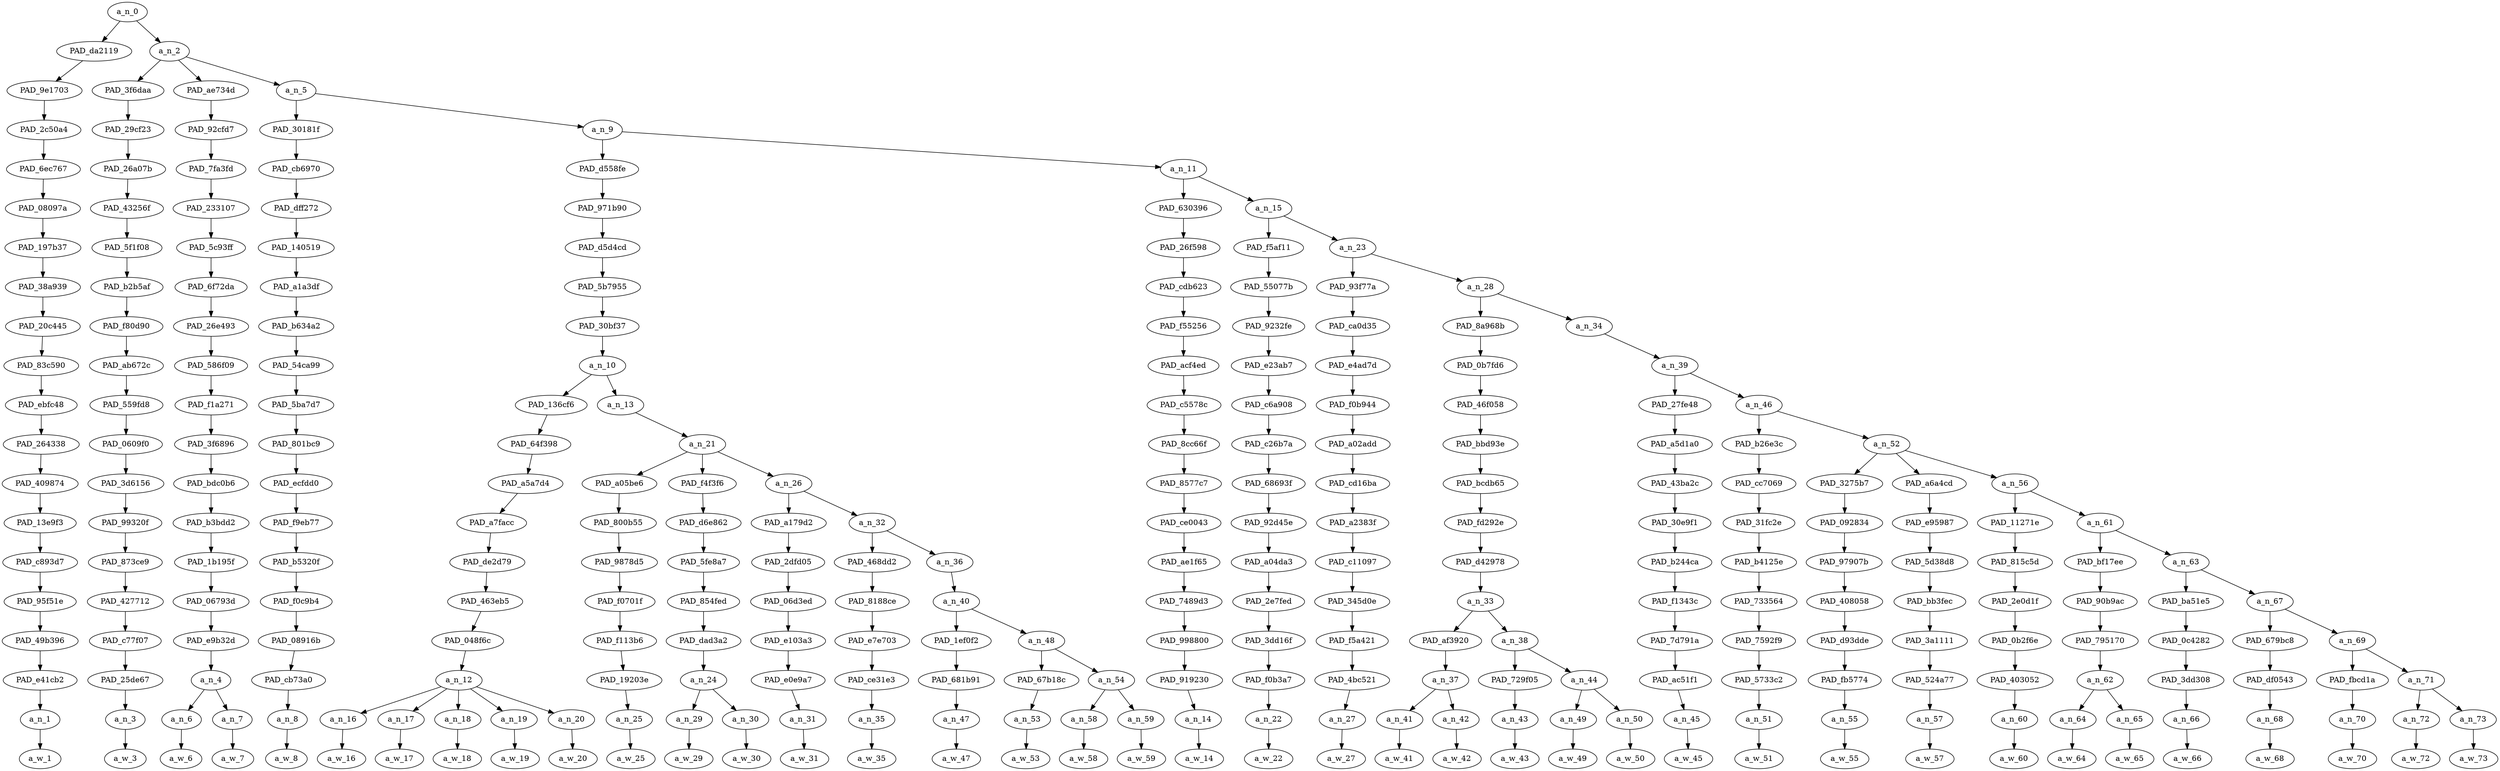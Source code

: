strict digraph "" {
	a_n_0	[div_dir=1,
		index=0,
		level=19,
		pos="2.1655510796440973,19!",
		text_span="[0, 1, 2, 3, 4, 5, 6, 7, 8, 9, 10, 11, 12, 13, 14, 15, 16, 17, 18, 19, 20, 21, 22, 23, 24, 25, 26, 27, 28, 29, 30, 31, 32, 33, 34, \
35, 36, 37, 38]",
		value=1.00000000];
	PAD_da2119	[div_dir=1,
		index=0,
		level=18,
		pos="0.0,18!",
		text_span="[0]",
		value=0.02329670];
	a_n_0 -> PAD_da2119;
	a_n_2	[div_dir=1,
		index=1,
		level=18,
		pos="4.331102159288195,18!",
		text_span="[1, 2, 3, 4, 5, 6, 7, 8, 9, 10, 11, 12, 13, 14, 15, 16, 17, 18, 19, 20, 21, 22, 23, 24, 25, 26, 27, 28, 29, 30, 31, 32, 33, 34, \
35, 36, 37, 38]",
		value=0.97612871];
	a_n_0 -> a_n_2;
	PAD_9e1703	[div_dir=1,
		index=0,
		level=17,
		pos="0.0,17!",
		text_span="[0]",
		value=0.02329670];
	PAD_da2119 -> PAD_9e1703;
	PAD_2c50a4	[div_dir=1,
		index=0,
		level=16,
		pos="0.0,16!",
		text_span="[0]",
		value=0.02329670];
	PAD_9e1703 -> PAD_2c50a4;
	PAD_6ec767	[div_dir=1,
		index=0,
		level=15,
		pos="0.0,15!",
		text_span="[0]",
		value=0.02329670];
	PAD_2c50a4 -> PAD_6ec767;
	PAD_08097a	[div_dir=1,
		index=0,
		level=14,
		pos="0.0,14!",
		text_span="[0]",
		value=0.02329670];
	PAD_6ec767 -> PAD_08097a;
	PAD_197b37	[div_dir=1,
		index=0,
		level=13,
		pos="0.0,13!",
		text_span="[0]",
		value=0.02329670];
	PAD_08097a -> PAD_197b37;
	PAD_38a939	[div_dir=1,
		index=0,
		level=12,
		pos="0.0,12!",
		text_span="[0]",
		value=0.02329670];
	PAD_197b37 -> PAD_38a939;
	PAD_20c445	[div_dir=1,
		index=0,
		level=11,
		pos="0.0,11!",
		text_span="[0]",
		value=0.02329670];
	PAD_38a939 -> PAD_20c445;
	PAD_83c590	[div_dir=1,
		index=0,
		level=10,
		pos="0.0,10!",
		text_span="[0]",
		value=0.02329670];
	PAD_20c445 -> PAD_83c590;
	PAD_ebfc48	[div_dir=1,
		index=0,
		level=9,
		pos="0.0,9!",
		text_span="[0]",
		value=0.02329670];
	PAD_83c590 -> PAD_ebfc48;
	PAD_264338	[div_dir=1,
		index=0,
		level=8,
		pos="0.0,8!",
		text_span="[0]",
		value=0.02329670];
	PAD_ebfc48 -> PAD_264338;
	PAD_409874	[div_dir=1,
		index=0,
		level=7,
		pos="0.0,7!",
		text_span="[0]",
		value=0.02329670];
	PAD_264338 -> PAD_409874;
	PAD_13e9f3	[div_dir=1,
		index=0,
		level=6,
		pos="0.0,6!",
		text_span="[0]",
		value=0.02329670];
	PAD_409874 -> PAD_13e9f3;
	PAD_c893d7	[div_dir=1,
		index=0,
		level=5,
		pos="0.0,5!",
		text_span="[0]",
		value=0.02329670];
	PAD_13e9f3 -> PAD_c893d7;
	PAD_95f51e	[div_dir=1,
		index=0,
		level=4,
		pos="0.0,4!",
		text_span="[0]",
		value=0.02329670];
	PAD_c893d7 -> PAD_95f51e;
	PAD_49b396	[div_dir=1,
		index=0,
		level=3,
		pos="0.0,3!",
		text_span="[0]",
		value=0.02329670];
	PAD_95f51e -> PAD_49b396;
	PAD_e41cb2	[div_dir=1,
		index=0,
		level=2,
		pos="0.0,2!",
		text_span="[0]",
		value=0.02329670];
	PAD_49b396 -> PAD_e41cb2;
	a_n_1	[div_dir=1,
		index=0,
		level=1,
		pos="0.0,1!",
		text_span="[0]",
		value=0.02329670];
	PAD_e41cb2 -> a_n_1;
	a_w_1	[div_dir=0,
		index=0,
		level=0,
		pos="0,0!",
		text_span="[0]",
		value=i];
	a_n_1 -> a_w_1;
	PAD_3f6daa	[div_dir=1,
		index=1,
		level=17,
		pos="1.0,17!",
		text_span="[1]",
		value=0.01746187];
	a_n_2 -> PAD_3f6daa;
	PAD_ae734d	[div_dir=1,
		index=2,
		level=17,
		pos="2.5,17!",
		text_span="[2, 3]",
		value=0.02990773];
	a_n_2 -> PAD_ae734d;
	a_n_5	[div_dir=1,
		index=3,
		level=17,
		pos="9.493306477864584,17!",
		text_span="[4, 5, 6, 7, 8, 9, 10, 11, 12, 13, 14, 15, 16, 17, 18, 19, 20, 21, 22, 23, 24, 25, 26, 27, 28, 29, 30, 31, 32, 33, 34, 35, 36, 37, \
38]",
		value=0.92821399];
	a_n_2 -> a_n_5;
	PAD_29cf23	[div_dir=1,
		index=1,
		level=16,
		pos="1.0,16!",
		text_span="[1]",
		value=0.01746187];
	PAD_3f6daa -> PAD_29cf23;
	PAD_26a07b	[div_dir=1,
		index=1,
		level=15,
		pos="1.0,15!",
		text_span="[1]",
		value=0.01746187];
	PAD_29cf23 -> PAD_26a07b;
	PAD_43256f	[div_dir=1,
		index=1,
		level=14,
		pos="1.0,14!",
		text_span="[1]",
		value=0.01746187];
	PAD_26a07b -> PAD_43256f;
	PAD_5f1f08	[div_dir=1,
		index=1,
		level=13,
		pos="1.0,13!",
		text_span="[1]",
		value=0.01746187];
	PAD_43256f -> PAD_5f1f08;
	PAD_b2b5af	[div_dir=1,
		index=1,
		level=12,
		pos="1.0,12!",
		text_span="[1]",
		value=0.01746187];
	PAD_5f1f08 -> PAD_b2b5af;
	PAD_f80d90	[div_dir=1,
		index=1,
		level=11,
		pos="1.0,11!",
		text_span="[1]",
		value=0.01746187];
	PAD_b2b5af -> PAD_f80d90;
	PAD_ab672c	[div_dir=1,
		index=1,
		level=10,
		pos="1.0,10!",
		text_span="[1]",
		value=0.01746187];
	PAD_f80d90 -> PAD_ab672c;
	PAD_559fd8	[div_dir=1,
		index=1,
		level=9,
		pos="1.0,9!",
		text_span="[1]",
		value=0.01746187];
	PAD_ab672c -> PAD_559fd8;
	PAD_0609f0	[div_dir=1,
		index=1,
		level=8,
		pos="1.0,8!",
		text_span="[1]",
		value=0.01746187];
	PAD_559fd8 -> PAD_0609f0;
	PAD_3d6156	[div_dir=1,
		index=1,
		level=7,
		pos="1.0,7!",
		text_span="[1]",
		value=0.01746187];
	PAD_0609f0 -> PAD_3d6156;
	PAD_99320f	[div_dir=1,
		index=1,
		level=6,
		pos="1.0,6!",
		text_span="[1]",
		value=0.01746187];
	PAD_3d6156 -> PAD_99320f;
	PAD_873ce9	[div_dir=1,
		index=1,
		level=5,
		pos="1.0,5!",
		text_span="[1]",
		value=0.01746187];
	PAD_99320f -> PAD_873ce9;
	PAD_427712	[div_dir=1,
		index=1,
		level=4,
		pos="1.0,4!",
		text_span="[1]",
		value=0.01746187];
	PAD_873ce9 -> PAD_427712;
	PAD_c77f07	[div_dir=1,
		index=1,
		level=3,
		pos="1.0,3!",
		text_span="[1]",
		value=0.01746187];
	PAD_427712 -> PAD_c77f07;
	PAD_25de67	[div_dir=1,
		index=1,
		level=2,
		pos="1.0,2!",
		text_span="[1]",
		value=0.01746187];
	PAD_c77f07 -> PAD_25de67;
	a_n_3	[div_dir=1,
		index=1,
		level=1,
		pos="1.0,1!",
		text_span="[1]",
		value=0.01746187];
	PAD_25de67 -> a_n_3;
	a_w_3	[div_dir=0,
		index=1,
		level=0,
		pos="1,0!",
		text_span="[1]",
		value=think];
	a_n_3 -> a_w_3;
	PAD_92cfd7	[div_dir=1,
		index=2,
		level=16,
		pos="2.5,16!",
		text_span="[2, 3]",
		value=0.02990773];
	PAD_ae734d -> PAD_92cfd7;
	PAD_7fa3fd	[div_dir=1,
		index=2,
		level=15,
		pos="2.5,15!",
		text_span="[2, 3]",
		value=0.02990773];
	PAD_92cfd7 -> PAD_7fa3fd;
	PAD_233107	[div_dir=1,
		index=2,
		level=14,
		pos="2.5,14!",
		text_span="[2, 3]",
		value=0.02990773];
	PAD_7fa3fd -> PAD_233107;
	PAD_5c93ff	[div_dir=1,
		index=2,
		level=13,
		pos="2.5,13!",
		text_span="[2, 3]",
		value=0.02990773];
	PAD_233107 -> PAD_5c93ff;
	PAD_6f72da	[div_dir=1,
		index=2,
		level=12,
		pos="2.5,12!",
		text_span="[2, 3]",
		value=0.02990773];
	PAD_5c93ff -> PAD_6f72da;
	PAD_26e493	[div_dir=1,
		index=2,
		level=11,
		pos="2.5,11!",
		text_span="[2, 3]",
		value=0.02990773];
	PAD_6f72da -> PAD_26e493;
	PAD_586f09	[div_dir=1,
		index=2,
		level=10,
		pos="2.5,10!",
		text_span="[2, 3]",
		value=0.02990773];
	PAD_26e493 -> PAD_586f09;
	PAD_f1a271	[div_dir=1,
		index=2,
		level=9,
		pos="2.5,9!",
		text_span="[2, 3]",
		value=0.02990773];
	PAD_586f09 -> PAD_f1a271;
	PAD_3f6896	[div_dir=1,
		index=2,
		level=8,
		pos="2.5,8!",
		text_span="[2, 3]",
		value=0.02990773];
	PAD_f1a271 -> PAD_3f6896;
	PAD_bdc0b6	[div_dir=1,
		index=2,
		level=7,
		pos="2.5,7!",
		text_span="[2, 3]",
		value=0.02990773];
	PAD_3f6896 -> PAD_bdc0b6;
	PAD_b3bdd2	[div_dir=1,
		index=2,
		level=6,
		pos="2.5,6!",
		text_span="[2, 3]",
		value=0.02990773];
	PAD_bdc0b6 -> PAD_b3bdd2;
	PAD_1b195f	[div_dir=1,
		index=2,
		level=5,
		pos="2.5,5!",
		text_span="[2, 3]",
		value=0.02990773];
	PAD_b3bdd2 -> PAD_1b195f;
	PAD_06793d	[div_dir=1,
		index=2,
		level=4,
		pos="2.5,4!",
		text_span="[2, 3]",
		value=0.02990773];
	PAD_1b195f -> PAD_06793d;
	PAD_e9b32d	[div_dir=1,
		index=2,
		level=3,
		pos="2.5,3!",
		text_span="[2, 3]",
		value=0.02990773];
	PAD_06793d -> PAD_e9b32d;
	a_n_4	[div_dir=1,
		index=2,
		level=2,
		pos="2.5,2!",
		text_span="[2, 3]",
		value=0.02990773];
	PAD_e9b32d -> a_n_4;
	a_n_6	[div_dir=1,
		index=2,
		level=1,
		pos="2.0,1!",
		text_span="[2]",
		value=0.01359880];
	a_n_4 -> a_n_6;
	a_n_7	[div_dir=1,
		index=3,
		level=1,
		pos="3.0,1!",
		text_span="[3]",
		value=0.01619560];
	a_n_4 -> a_n_7;
	a_w_6	[div_dir=0,
		index=2,
		level=0,
		pos="2,0!",
		text_span="[2]",
		value=it];
	a_n_6 -> a_w_6;
	a_w_7	[div_dir=0,
		index=3,
		level=0,
		pos="3,0!",
		text_span="[3]",
		value=time];
	a_n_7 -> a_w_7;
	PAD_30181f	[div_dir=1,
		index=3,
		level=16,
		pos="4.0,16!",
		text_span="[4]",
		value=0.01473852];
	a_n_5 -> PAD_30181f;
	a_n_9	[div_dir=1,
		index=4,
		level=16,
		pos="14.986612955729168,16!",
		text_span="[5, 6, 7, 8, 9, 10, 11, 12, 13, 14, 15, 16, 17, 18, 19, 20, 21, 22, 23, 24, 25, 26, 27, 28, 29, 30, 31, 32, 33, 34, 35, 36, 37, \
38]",
		value=0.91295023];
	a_n_5 -> a_n_9;
	PAD_cb6970	[div_dir=1,
		index=3,
		level=15,
		pos="4.0,15!",
		text_span="[4]",
		value=0.01473852];
	PAD_30181f -> PAD_cb6970;
	PAD_dff272	[div_dir=1,
		index=3,
		level=14,
		pos="4.0,14!",
		text_span="[4]",
		value=0.01473852];
	PAD_cb6970 -> PAD_dff272;
	PAD_140519	[div_dir=1,
		index=3,
		level=13,
		pos="4.0,13!",
		text_span="[4]",
		value=0.01473852];
	PAD_dff272 -> PAD_140519;
	PAD_a1a3df	[div_dir=1,
		index=3,
		level=12,
		pos="4.0,12!",
		text_span="[4]",
		value=0.01473852];
	PAD_140519 -> PAD_a1a3df;
	PAD_b634a2	[div_dir=1,
		index=3,
		level=11,
		pos="4.0,11!",
		text_span="[4]",
		value=0.01473852];
	PAD_a1a3df -> PAD_b634a2;
	PAD_54ca99	[div_dir=1,
		index=3,
		level=10,
		pos="4.0,10!",
		text_span="[4]",
		value=0.01473852];
	PAD_b634a2 -> PAD_54ca99;
	PAD_5ba7d7	[div_dir=1,
		index=3,
		level=9,
		pos="4.0,9!",
		text_span="[4]",
		value=0.01473852];
	PAD_54ca99 -> PAD_5ba7d7;
	PAD_801bc9	[div_dir=1,
		index=3,
		level=8,
		pos="4.0,8!",
		text_span="[4]",
		value=0.01473852];
	PAD_5ba7d7 -> PAD_801bc9;
	PAD_ecfdd0	[div_dir=1,
		index=3,
		level=7,
		pos="4.0,7!",
		text_span="[4]",
		value=0.01473852];
	PAD_801bc9 -> PAD_ecfdd0;
	PAD_f9eb77	[div_dir=1,
		index=3,
		level=6,
		pos="4.0,6!",
		text_span="[4]",
		value=0.01473852];
	PAD_ecfdd0 -> PAD_f9eb77;
	PAD_b5320f	[div_dir=1,
		index=3,
		level=5,
		pos="4.0,5!",
		text_span="[4]",
		value=0.01473852];
	PAD_f9eb77 -> PAD_b5320f;
	PAD_f0c9b4	[div_dir=1,
		index=3,
		level=4,
		pos="4.0,4!",
		text_span="[4]",
		value=0.01473852];
	PAD_b5320f -> PAD_f0c9b4;
	PAD_08916b	[div_dir=1,
		index=3,
		level=3,
		pos="4.0,3!",
		text_span="[4]",
		value=0.01473852];
	PAD_f0c9b4 -> PAD_08916b;
	PAD_cb73a0	[div_dir=1,
		index=3,
		level=2,
		pos="4.0,2!",
		text_span="[4]",
		value=0.01473852];
	PAD_08916b -> PAD_cb73a0;
	a_n_8	[div_dir=1,
		index=4,
		level=1,
		pos="4.0,1!",
		text_span="[4]",
		value=0.01473852];
	PAD_cb73a0 -> a_n_8;
	a_w_8	[div_dir=0,
		index=4,
		level=0,
		pos="4,0!",
		text_span="[4]",
		value=for];
	a_n_8 -> a_w_8;
	PAD_d558fe	[div_dir=1,
		index=4,
		level=15,
		pos="9.578125,15!",
		text_span="[5, 6, 7, 8, 9, 10, 11, 12, 13, 14, 15, 16, 17, 18]",
		value=0.46407453];
	a_n_9 -> PAD_d558fe;
	a_n_11	[div_dir=1,
		index=5,
		level=15,
		pos="20.395100911458336,15!",
		text_span="[19, 20, 21, 22, 23, 24, 25, 26, 27, 28, 29, 30, 31, 32, 33, 34, 35, 36, 37, 38]",
		value=0.44835046];
	a_n_9 -> a_n_11;
	PAD_971b90	[div_dir=1,
		index=4,
		level=14,
		pos="9.578125,14!",
		text_span="[5, 6, 7, 8, 9, 10, 11, 12, 13, 14, 15, 16, 17, 18]",
		value=0.46407453];
	PAD_d558fe -> PAD_971b90;
	PAD_d5d4cd	[div_dir=1,
		index=4,
		level=13,
		pos="9.578125,13!",
		text_span="[5, 6, 7, 8, 9, 10, 11, 12, 13, 14, 15, 16, 17, 18]",
		value=0.46407453];
	PAD_971b90 -> PAD_d5d4cd;
	PAD_5b7955	[div_dir=1,
		index=4,
		level=12,
		pos="9.578125,12!",
		text_span="[5, 6, 7, 8, 9, 10, 11, 12, 13, 14, 15, 16, 17, 18]",
		value=0.46407453];
	PAD_d5d4cd -> PAD_5b7955;
	PAD_30bf37	[div_dir=1,
		index=4,
		level=11,
		pos="9.578125,11!",
		text_span="[5, 6, 7, 8, 9, 10, 11, 12, 13, 14, 15, 16, 17, 18]",
		value=0.46407453];
	PAD_5b7955 -> PAD_30bf37;
	a_n_10	[div_dir=1,
		index=4,
		level=10,
		pos="9.578125,10!",
		text_span="[5, 6, 7, 8, 9, 10, 11, 12, 13, 14, 15, 16, 17, 18]",
		value=0.46407453];
	PAD_30bf37 -> a_n_10;
	PAD_136cf6	[div_dir=1,
		index=4,
		level=9,
		pos="7.0,9!",
		text_span="[5, 6, 7, 8, 9]",
		value=0.17728695];
	a_n_10 -> PAD_136cf6;
	a_n_13	[div_dir=1,
		index=5,
		level=9,
		pos="12.15625,9!",
		text_span="[10, 11, 12, 13, 14, 15, 16, 17, 18]",
		value=0.28632567];
	a_n_10 -> a_n_13;
	PAD_64f398	[div_dir=1,
		index=4,
		level=8,
		pos="7.0,8!",
		text_span="[5, 6, 7, 8, 9]",
		value=0.17728695];
	PAD_136cf6 -> PAD_64f398;
	PAD_a5a7d4	[div_dir=1,
		index=4,
		level=7,
		pos="7.0,7!",
		text_span="[5, 6, 7, 8, 9]",
		value=0.17728695];
	PAD_64f398 -> PAD_a5a7d4;
	PAD_a7facc	[div_dir=1,
		index=4,
		level=6,
		pos="7.0,6!",
		text_span="[5, 6, 7, 8, 9]",
		value=0.17728695];
	PAD_a5a7d4 -> PAD_a7facc;
	PAD_de2d79	[div_dir=1,
		index=4,
		level=5,
		pos="7.0,5!",
		text_span="[5, 6, 7, 8, 9]",
		value=0.17728695];
	PAD_a7facc -> PAD_de2d79;
	PAD_463eb5	[div_dir=1,
		index=4,
		level=4,
		pos="7.0,4!",
		text_span="[5, 6, 7, 8, 9]",
		value=0.17728695];
	PAD_de2d79 -> PAD_463eb5;
	PAD_048f6c	[div_dir=1,
		index=4,
		level=3,
		pos="7.0,3!",
		text_span="[5, 6, 7, 8, 9]",
		value=0.17728695];
	PAD_463eb5 -> PAD_048f6c;
	a_n_12	[div_dir=1,
		index=4,
		level=2,
		pos="7.0,2!",
		text_span="[5, 6, 7, 8, 9]",
		value=0.17728695];
	PAD_048f6c -> a_n_12;
	a_n_16	[div_dir=1,
		index=5,
		level=1,
		pos="5.0,1!",
		text_span="[5]",
		value=0.01737193];
	a_n_12 -> a_n_16;
	a_n_17	[div_dir=-1,
		index=6,
		level=1,
		pos="6.0,1!",
		text_span="[6]",
		value=0.05103477];
	a_n_12 -> a_n_17;
	a_n_18	[div_dir=1,
		index=7,
		level=1,
		pos="7.0,1!",
		text_span="[7]",
		value=0.07508801];
	a_n_12 -> a_n_18;
	a_n_19	[div_dir=1,
		index=8,
		level=1,
		pos="8.0,1!",
		text_span="[8]",
		value=0.01638637];
	a_n_12 -> a_n_19;
	a_n_20	[div_dir=1,
		index=9,
		level=1,
		pos="9.0,1!",
		text_span="[9]",
		value=0.01727574];
	a_n_12 -> a_n_20;
	a_w_16	[div_dir=0,
		index=5,
		level=0,
		pos="5,0!",
		text_span="[5]",
		value=another];
	a_n_16 -> a_w_16;
	a_w_17	[div_dir=0,
		index=6,
		level=0,
		pos="6,0!",
		text_span="[6]",
		value=hindu];
	a_n_17 -> a_w_17;
	a_w_18	[div_dir=0,
		index=7,
		level=0,
		pos="7,0!",
		text_span="[7]",
		value=kush];
	a_n_18 -> a_w_18;
	a_w_19	[div_dir=0,
		index=8,
		level=0,
		pos="8,0!",
		text_span="[8]",
		value=only];
	a_n_19 -> a_w_19;
	a_w_20	[div_dir=0,
		index=9,
		level=0,
		pos="9,0!",
		text_span="[9]",
		value=thing];
	a_n_20 -> a_w_20;
	a_n_21	[div_dir=1,
		index=5,
		level=8,
		pos="12.15625,8!",
		text_span="[10, 11, 12, 13, 14, 15, 16, 17, 18]",
		value=0.28584939];
	a_n_13 -> a_n_21;
	PAD_a05be6	[div_dir=1,
		index=6,
		level=7,
		pos="12.0,7!",
		text_span="[12]",
		value=0.01807784];
	a_n_21 -> PAD_a05be6;
	PAD_f4f3f6	[div_dir=1,
		index=5,
		level=7,
		pos="10.5,7!",
		text_span="[10, 11]",
		value=0.17741201];
	a_n_21 -> PAD_f4f3f6;
	a_n_26	[div_dir=1,
		index=7,
		level=7,
		pos="13.96875,7!",
		text_span="[13, 14, 15, 16, 17, 18]",
		value=0.08988327];
	a_n_21 -> a_n_26;
	PAD_800b55	[div_dir=1,
		index=6,
		level=6,
		pos="12.0,6!",
		text_span="[12]",
		value=0.01807784];
	PAD_a05be6 -> PAD_800b55;
	PAD_9878d5	[div_dir=1,
		index=6,
		level=5,
		pos="12.0,5!",
		text_span="[12]",
		value=0.01807784];
	PAD_800b55 -> PAD_9878d5;
	PAD_f0701f	[div_dir=1,
		index=6,
		level=4,
		pos="12.0,4!",
		text_span="[12]",
		value=0.01807784];
	PAD_9878d5 -> PAD_f0701f;
	PAD_f113b6	[div_dir=1,
		index=6,
		level=3,
		pos="12.0,3!",
		text_span="[12]",
		value=0.01807784];
	PAD_f0701f -> PAD_f113b6;
	PAD_19203e	[div_dir=1,
		index=6,
		level=2,
		pos="12.0,2!",
		text_span="[12]",
		value=0.01807784];
	PAD_f113b6 -> PAD_19203e;
	a_n_25	[div_dir=1,
		index=12,
		level=1,
		pos="12.0,1!",
		text_span="[12]",
		value=0.01807784];
	PAD_19203e -> a_n_25;
	a_w_25	[div_dir=0,
		index=12,
		level=0,
		pos="12,0!",
		text_span="[12]",
		value=ever];
	a_n_25 -> a_w_25;
	PAD_d6e862	[div_dir=1,
		index=5,
		level=6,
		pos="10.5,6!",
		text_span="[10, 11]",
		value=0.17741201];
	PAD_f4f3f6 -> PAD_d6e862;
	PAD_5fe8a7	[div_dir=1,
		index=5,
		level=5,
		pos="10.5,5!",
		text_span="[10, 11]",
		value=0.17741201];
	PAD_d6e862 -> PAD_5fe8a7;
	PAD_854fed	[div_dir=1,
		index=5,
		level=4,
		pos="10.5,4!",
		text_span="[10, 11]",
		value=0.17741201];
	PAD_5fe8a7 -> PAD_854fed;
	PAD_dad3a2	[div_dir=1,
		index=5,
		level=3,
		pos="10.5,3!",
		text_span="[10, 11]",
		value=0.17741201];
	PAD_854fed -> PAD_dad3a2;
	a_n_24	[div_dir=1,
		index=5,
		level=2,
		pos="10.5,2!",
		text_span="[10, 11]",
		value=0.17741201];
	PAD_dad3a2 -> a_n_24;
	a_n_29	[div_dir=1,
		index=10,
		level=1,
		pos="10.0,1!",
		text_span="[10]",
		value=0.01909514];
	a_n_24 -> a_n_29;
	a_n_30	[div_dir=1,
		index=11,
		level=1,
		pos="11.0,1!",
		text_span="[11]",
		value=0.15768498];
	a_n_24 -> a_n_30;
	a_w_29	[div_dir=0,
		index=10,
		level=0,
		pos="10,0!",
		text_span="[10]",
		value=the];
	a_n_29 -> a_w_29;
	a_w_30	[div_dir=0,
		index=11,
		level=0,
		pos="11,0!",
		text_span="[11]",
		value=muzzies];
	a_n_30 -> a_w_30;
	PAD_a179d2	[div_dir=1,
		index=7,
		level=6,
		pos="13.0,6!",
		text_span="[13]",
		value=0.01563174];
	a_n_26 -> PAD_a179d2;
	a_n_32	[div_dir=1,
		index=8,
		level=6,
		pos="14.9375,6!",
		text_span="[14, 15, 16, 17, 18]",
		value=0.07416427];
	a_n_26 -> a_n_32;
	PAD_2dfd05	[div_dir=1,
		index=7,
		level=5,
		pos="13.0,5!",
		text_span="[13]",
		value=0.01563174];
	PAD_a179d2 -> PAD_2dfd05;
	PAD_06d3ed	[div_dir=1,
		index=7,
		level=4,
		pos="13.0,4!",
		text_span="[13]",
		value=0.01563174];
	PAD_2dfd05 -> PAD_06d3ed;
	PAD_e103a3	[div_dir=1,
		index=7,
		level=3,
		pos="13.0,3!",
		text_span="[13]",
		value=0.01563174];
	PAD_06d3ed -> PAD_e103a3;
	PAD_e0e9a7	[div_dir=1,
		index=7,
		level=2,
		pos="13.0,2!",
		text_span="[13]",
		value=0.01563174];
	PAD_e103a3 -> PAD_e0e9a7;
	a_n_31	[div_dir=1,
		index=13,
		level=1,
		pos="13.0,1!",
		text_span="[13]",
		value=0.01563174];
	PAD_e0e9a7 -> a_n_31;
	a_w_31	[div_dir=0,
		index=13,
		level=0,
		pos="13,0!",
		text_span="[13]",
		value=did];
	a_n_31 -> a_w_31;
	PAD_468dd2	[div_dir=1,
		index=8,
		level=5,
		pos="14.0,5!",
		text_span="[14]",
		value=0.01424045];
	a_n_32 -> PAD_468dd2;
	a_n_36	[div_dir=1,
		index=9,
		level=5,
		pos="15.875,5!",
		text_span="[15, 16, 17, 18]",
		value=0.05983859];
	a_n_32 -> a_n_36;
	PAD_8188ce	[div_dir=1,
		index=8,
		level=4,
		pos="14.0,4!",
		text_span="[14]",
		value=0.01424045];
	PAD_468dd2 -> PAD_8188ce;
	PAD_e7e703	[div_dir=1,
		index=8,
		level=3,
		pos="14.0,3!",
		text_span="[14]",
		value=0.01424045];
	PAD_8188ce -> PAD_e7e703;
	PAD_ce31e3	[div_dir=1,
		index=8,
		level=2,
		pos="14.0,2!",
		text_span="[14]",
		value=0.01424045];
	PAD_e7e703 -> PAD_ce31e3;
	a_n_35	[div_dir=1,
		index=14,
		level=1,
		pos="14.0,1!",
		text_span="[14]",
		value=0.01424045];
	PAD_ce31e3 -> a_n_35;
	a_w_35	[div_dir=0,
		index=14,
		level=0,
		pos="14,0!",
		text_span="[14]",
		value=that];
	a_n_35 -> a_w_35;
	a_n_40	[div_dir=1,
		index=9,
		level=4,
		pos="15.875,4!",
		text_span="[15, 16, 17, 18]",
		value=0.05975171];
	a_n_36 -> a_n_40;
	PAD_1ef0f2	[div_dir=-1,
		index=9,
		level=3,
		pos="15.0,3!",
		text_span="[15]",
		value=0.01377589];
	a_n_40 -> PAD_1ef0f2;
	a_n_48	[div_dir=1,
		index=10,
		level=3,
		pos="16.75,3!",
		text_span="[16, 17, 18]",
		value=0.04588894];
	a_n_40 -> a_n_48;
	PAD_681b91	[div_dir=-1,
		index=9,
		level=2,
		pos="15.0,2!",
		text_span="[15]",
		value=0.01377589];
	PAD_1ef0f2 -> PAD_681b91;
	a_n_47	[div_dir=-1,
		index=15,
		level=1,
		pos="15.0,1!",
		text_span="[15]",
		value=0.01377589];
	PAD_681b91 -> a_n_47;
	a_w_47	[div_dir=0,
		index=15,
		level=0,
		pos="15,0!",
		text_span="[15]",
		value=was];
	a_n_47 -> a_w_47;
	PAD_67b18c	[div_dir=1,
		index=10,
		level=2,
		pos="16.0,2!",
		text_span="[16]",
		value=0.01465819];
	a_n_48 -> PAD_67b18c;
	a_n_54	[div_dir=1,
		index=11,
		level=2,
		pos="17.5,2!",
		text_span="[17, 18]",
		value=0.03110122];
	a_n_48 -> a_n_54;
	a_n_53	[div_dir=1,
		index=16,
		level=1,
		pos="16.0,1!",
		text_span="[16]",
		value=0.01465819];
	PAD_67b18c -> a_n_53;
	a_w_53	[div_dir=0,
		index=16,
		level=0,
		pos="16,0!",
		text_span="[16]",
		value=worth];
	a_n_53 -> a_w_53;
	a_n_58	[div_dir=1,
		index=17,
		level=1,
		pos="17.0,1!",
		text_span="[17]",
		value=0.01326536];
	a_n_54 -> a_n_58;
	a_n_59	[div_dir=1,
		index=18,
		level=1,
		pos="18.0,1!",
		text_span="[18]",
		value=0.01773116];
	a_n_54 -> a_n_59;
	a_w_58	[div_dir=0,
		index=17,
		level=0,
		pos="17,0!",
		text_span="[17]",
		value=a];
	a_n_58 -> a_w_58;
	a_w_59	[div_dir=0,
		index=18,
		level=0,
		pos="18,0!",
		text_span="[18]",
		value=shit];
	a_n_59 -> a_w_59;
	PAD_630396	[div_dir=-1,
		index=5,
		level=14,
		pos="19.0,14!",
		text_span="[19]",
		value=0.01595045];
	a_n_11 -> PAD_630396;
	a_n_15	[div_dir=1,
		index=6,
		level=14,
		pos="21.790201822916668,14!",
		text_span="[20, 21, 22, 23, 24, 25, 26, 27, 28, 29, 30, 31, 32, 33, 34, 35, 36, 37, 38]",
		value=0.43210888];
	a_n_11 -> a_n_15;
	PAD_26f598	[div_dir=-1,
		index=5,
		level=13,
		pos="19.0,13!",
		text_span="[19]",
		value=0.01595045];
	PAD_630396 -> PAD_26f598;
	PAD_cdb623	[div_dir=-1,
		index=5,
		level=12,
		pos="19.0,12!",
		text_span="[19]",
		value=0.01595045];
	PAD_26f598 -> PAD_cdb623;
	PAD_f55256	[div_dir=-1,
		index=5,
		level=11,
		pos="19.0,11!",
		text_span="[19]",
		value=0.01595045];
	PAD_cdb623 -> PAD_f55256;
	PAD_acf4ed	[div_dir=-1,
		index=5,
		level=10,
		pos="19.0,10!",
		text_span="[19]",
		value=0.01595045];
	PAD_f55256 -> PAD_acf4ed;
	PAD_c5578c	[div_dir=-1,
		index=6,
		level=9,
		pos="19.0,9!",
		text_span="[19]",
		value=0.01595045];
	PAD_acf4ed -> PAD_c5578c;
	PAD_8cc66f	[div_dir=-1,
		index=6,
		level=8,
		pos="19.0,8!",
		text_span="[19]",
		value=0.01595045];
	PAD_c5578c -> PAD_8cc66f;
	PAD_8577c7	[div_dir=-1,
		index=8,
		level=7,
		pos="19.0,7!",
		text_span="[19]",
		value=0.01595045];
	PAD_8cc66f -> PAD_8577c7;
	PAD_ce0043	[div_dir=-1,
		index=9,
		level=6,
		pos="19.0,6!",
		text_span="[19]",
		value=0.01595045];
	PAD_8577c7 -> PAD_ce0043;
	PAD_ae1f65	[div_dir=-1,
		index=10,
		level=5,
		pos="19.0,5!",
		text_span="[19]",
		value=0.01595045];
	PAD_ce0043 -> PAD_ae1f65;
	PAD_7489d3	[div_dir=-1,
		index=10,
		level=4,
		pos="19.0,4!",
		text_span="[19]",
		value=0.01595045];
	PAD_ae1f65 -> PAD_7489d3;
	PAD_998800	[div_dir=-1,
		index=11,
		level=3,
		pos="19.0,3!",
		text_span="[19]",
		value=0.01595045];
	PAD_7489d3 -> PAD_998800;
	PAD_919230	[div_dir=-1,
		index=12,
		level=2,
		pos="19.0,2!",
		text_span="[19]",
		value=0.01595045];
	PAD_998800 -> PAD_919230;
	a_n_14	[div_dir=-1,
		index=19,
		level=1,
		pos="19.0,1!",
		text_span="[19]",
		value=0.01595045];
	PAD_919230 -> a_n_14;
	a_w_14	[div_dir=0,
		index=19,
		level=0,
		pos="19,0!",
		text_span="[19]",
		value=was1];
	a_n_14 -> a_w_14;
	PAD_f5af11	[div_dir=1,
		index=6,
		level=13,
		pos="20.0,13!",
		text_span="[20]",
		value=0.02905238];
	a_n_15 -> PAD_f5af11;
	a_n_23	[div_dir=1,
		index=7,
		level=13,
		pos="23.580403645833336,13!",
		text_span="[21, 22, 23, 24, 25, 26, 27, 28, 29, 30, 31, 32, 33, 34, 35, 36, 37, 38]",
		value=0.40274057];
	a_n_15 -> a_n_23;
	PAD_55077b	[div_dir=1,
		index=6,
		level=12,
		pos="20.0,12!",
		text_span="[20]",
		value=0.02905238];
	PAD_f5af11 -> PAD_55077b;
	PAD_9232fe	[div_dir=1,
		index=6,
		level=11,
		pos="20.0,11!",
		text_span="[20]",
		value=0.02905238];
	PAD_55077b -> PAD_9232fe;
	PAD_e23ab7	[div_dir=1,
		index=6,
		level=10,
		pos="20.0,10!",
		text_span="[20]",
		value=0.02905238];
	PAD_9232fe -> PAD_e23ab7;
	PAD_c6a908	[div_dir=1,
		index=7,
		level=9,
		pos="20.0,9!",
		text_span="[20]",
		value=0.02905238];
	PAD_e23ab7 -> PAD_c6a908;
	PAD_c26b7a	[div_dir=1,
		index=7,
		level=8,
		pos="20.0,8!",
		text_span="[20]",
		value=0.02905238];
	PAD_c6a908 -> PAD_c26b7a;
	PAD_68693f	[div_dir=1,
		index=9,
		level=7,
		pos="20.0,7!",
		text_span="[20]",
		value=0.02905238];
	PAD_c26b7a -> PAD_68693f;
	PAD_92d45e	[div_dir=1,
		index=10,
		level=6,
		pos="20.0,6!",
		text_span="[20]",
		value=0.02905238];
	PAD_68693f -> PAD_92d45e;
	PAD_a04da3	[div_dir=1,
		index=11,
		level=5,
		pos="20.0,5!",
		text_span="[20]",
		value=0.02905238];
	PAD_92d45e -> PAD_a04da3;
	PAD_2e7fed	[div_dir=1,
		index=11,
		level=4,
		pos="20.0,4!",
		text_span="[20]",
		value=0.02905238];
	PAD_a04da3 -> PAD_2e7fed;
	PAD_3dd16f	[div_dir=1,
		index=12,
		level=3,
		pos="20.0,3!",
		text_span="[20]",
		value=0.02905238];
	PAD_2e7fed -> PAD_3dd16f;
	PAD_f0b3a7	[div_dir=1,
		index=13,
		level=2,
		pos="20.0,2!",
		text_span="[20]",
		value=0.02905238];
	PAD_3dd16f -> PAD_f0b3a7;
	a_n_22	[div_dir=1,
		index=20,
		level=1,
		pos="20.0,1!",
		text_span="[20]",
		value=0.02905238];
	PAD_f0b3a7 -> a_n_22;
	a_w_22	[div_dir=0,
		index=20,
		level=0,
		pos="20,0!",
		text_span="[20]",
		value=genocide];
	a_n_22 -> a_w_22;
	PAD_93f77a	[div_dir=1,
		index=7,
		level=12,
		pos="21.0,12!",
		text_span="[21]",
		value=0.01430268];
	a_n_23 -> PAD_93f77a;
	a_n_28	[div_dir=1,
		index=8,
		level=12,
		pos="26.160807291666668,12!",
		text_span="[22, 23, 24, 25, 26, 27, 28, 29, 30, 31, 32, 33, 34, 35, 36, 37, 38]",
		value=0.38816555];
	a_n_23 -> a_n_28;
	PAD_ca0d35	[div_dir=1,
		index=7,
		level=11,
		pos="21.0,11!",
		text_span="[21]",
		value=0.01430268];
	PAD_93f77a -> PAD_ca0d35;
	PAD_e4ad7d	[div_dir=1,
		index=7,
		level=10,
		pos="21.0,10!",
		text_span="[21]",
		value=0.01430268];
	PAD_ca0d35 -> PAD_e4ad7d;
	PAD_f0b944	[div_dir=1,
		index=8,
		level=9,
		pos="21.0,9!",
		text_span="[21]",
		value=0.01430268];
	PAD_e4ad7d -> PAD_f0b944;
	PAD_a02add	[div_dir=1,
		index=8,
		level=8,
		pos="21.0,8!",
		text_span="[21]",
		value=0.01430268];
	PAD_f0b944 -> PAD_a02add;
	PAD_cd16ba	[div_dir=1,
		index=10,
		level=7,
		pos="21.0,7!",
		text_span="[21]",
		value=0.01430268];
	PAD_a02add -> PAD_cd16ba;
	PAD_a2383f	[div_dir=1,
		index=11,
		level=6,
		pos="21.0,6!",
		text_span="[21]",
		value=0.01430268];
	PAD_cd16ba -> PAD_a2383f;
	PAD_c11097	[div_dir=1,
		index=12,
		level=5,
		pos="21.0,5!",
		text_span="[21]",
		value=0.01430268];
	PAD_a2383f -> PAD_c11097;
	PAD_345d0e	[div_dir=1,
		index=12,
		level=4,
		pos="21.0,4!",
		text_span="[21]",
		value=0.01430268];
	PAD_c11097 -> PAD_345d0e;
	PAD_f5a421	[div_dir=1,
		index=13,
		level=3,
		pos="21.0,3!",
		text_span="[21]",
		value=0.01430268];
	PAD_345d0e -> PAD_f5a421;
	PAD_4bc521	[div_dir=1,
		index=14,
		level=2,
		pos="21.0,2!",
		text_span="[21]",
		value=0.01430268];
	PAD_f5a421 -> PAD_4bc521;
	a_n_27	[div_dir=1,
		index=21,
		level=1,
		pos="21.0,1!",
		text_span="[21]",
		value=0.01430268];
	PAD_4bc521 -> a_n_27;
	a_w_27	[div_dir=0,
		index=21,
		level=0,
		pos="21,0!",
		text_span="[21]",
		value=about];
	a_n_27 -> a_w_27;
	PAD_8a968b	[div_dir=1,
		index=8,
		level=11,
		pos="23.625,11!",
		text_span="[22, 23, 24, 25, 26]",
		value=0.17306277];
	a_n_28 -> PAD_8a968b;
	a_n_34	[div_dir=1,
		index=9,
		level=11,
		pos="28.696614583333336,11!",
		text_span="[27, 28, 29, 30, 31, 32, 33, 34, 35, 36, 37, 38]",
		value=0.21483035];
	a_n_28 -> a_n_34;
	PAD_0b7fd6	[div_dir=1,
		index=8,
		level=10,
		pos="23.625,10!",
		text_span="[22, 23, 24, 25, 26]",
		value=0.17306277];
	PAD_8a968b -> PAD_0b7fd6;
	PAD_46f058	[div_dir=1,
		index=9,
		level=9,
		pos="23.625,9!",
		text_span="[22, 23, 24, 25, 26]",
		value=0.17306277];
	PAD_0b7fd6 -> PAD_46f058;
	PAD_bbd93e	[div_dir=1,
		index=9,
		level=8,
		pos="23.625,8!",
		text_span="[22, 23, 24, 25, 26]",
		value=0.17306277];
	PAD_46f058 -> PAD_bbd93e;
	PAD_bcdb65	[div_dir=1,
		index=11,
		level=7,
		pos="23.625,7!",
		text_span="[22, 23, 24, 25, 26]",
		value=0.17306277];
	PAD_bbd93e -> PAD_bcdb65;
	PAD_fd292e	[div_dir=1,
		index=12,
		level=6,
		pos="23.625,6!",
		text_span="[22, 23, 24, 25, 26]",
		value=0.17306277];
	PAD_bcdb65 -> PAD_fd292e;
	PAD_d42978	[div_dir=1,
		index=13,
		level=5,
		pos="23.625,5!",
		text_span="[22, 23, 24, 25, 26]",
		value=0.17306277];
	PAD_fd292e -> PAD_d42978;
	a_n_33	[div_dir=1,
		index=13,
		level=4,
		pos="23.625,4!",
		text_span="[22, 23, 24, 25, 26]",
		value=0.17306277];
	PAD_d42978 -> a_n_33;
	PAD_af3920	[div_dir=-1,
		index=14,
		level=3,
		pos="22.5,3!",
		text_span="[22, 23]",
		value=0.03475504];
	a_n_33 -> PAD_af3920;
	a_n_38	[div_dir=1,
		index=15,
		level=3,
		pos="24.75,3!",
		text_span="[24, 25, 26]",
		value=0.13809565];
	a_n_33 -> a_n_38;
	a_n_37	[div_dir=-1,
		index=15,
		level=2,
		pos="22.5,2!",
		text_span="[22, 23]",
		value=0.03475504];
	PAD_af3920 -> a_n_37;
	a_n_41	[div_dir=-1,
		index=22,
		level=1,
		pos="22.0,1!",
		text_span="[22]",
		value=0.01491262];
	a_n_37 -> a_n_41;
	a_n_42	[div_dir=-1,
		index=23,
		level=1,
		pos="23.0,1!",
		text_span="[23]",
		value=0.01983577];
	a_n_37 -> a_n_42;
	a_w_41	[div_dir=0,
		index=22,
		level=0,
		pos="22,0!",
		text_span="[22]",
		value="<number>"];
	a_n_41 -> a_w_41;
	a_w_42	[div_dir=0,
		index=23,
		level=0,
		pos="23,0!",
		text_span="[23]",
		value=mil];
	a_n_42 -> a_w_42;
	PAD_729f05	[div_dir=1,
		index=16,
		level=2,
		pos="24.0,2!",
		text_span="[24]",
		value=0.01498538];
	a_n_38 -> PAD_729f05;
	a_n_44	[div_dir=1,
		index=17,
		level=2,
		pos="25.5,2!",
		text_span="[25, 26]",
		value=0.12287164];
	a_n_38 -> a_n_44;
	a_n_43	[div_dir=1,
		index=24,
		level=1,
		pos="24.0,1!",
		text_span="[24]",
		value=0.01498538];
	PAD_729f05 -> a_n_43;
	a_w_43	[div_dir=0,
		index=24,
		level=0,
		pos="24,0!",
		text_span="[24]",
		value=of];
	a_n_43 -> a_w_43;
	a_n_49	[div_dir=1,
		index=25,
		level=1,
		pos="25.0,1!",
		text_span="[25]",
		value=0.02074392];
	a_n_44 -> a_n_49;
	a_n_50	[div_dir=1,
		index=26,
		level=1,
		pos="26.0,1!",
		text_span="[26]",
		value=0.10193094];
	a_n_44 -> a_n_50;
	a_w_49	[div_dir=0,
		index=25,
		level=0,
		pos="25,0!",
		text_span="[25]",
		value="<user>"];
	a_n_49 -> a_w_49;
	a_w_50	[div_dir=0,
		index=26,
		level=0,
		pos="26,0!",
		text_span="[26]",
		value=coethnics];
	a_n_50 -> a_w_50;
	a_n_39	[div_dir=1,
		index=9,
		level=10,
		pos="28.696614583333336,10!",
		text_span="[27, 28, 29, 30, 31, 32, 33, 34, 35, 36, 37, 38]",
		value=0.21464946];
	a_n_34 -> a_n_39;
	PAD_27fe48	[div_dir=-1,
		index=10,
		level=9,
		pos="27.0,9!",
		text_span="[27]",
		value=0.01836776];
	a_n_39 -> PAD_27fe48;
	a_n_46	[div_dir=1,
		index=11,
		level=9,
		pos="30.393229166666668,9!",
		text_span="[28, 29, 30, 31, 32, 33, 34, 35, 36, 37, 38]",
		value=0.19610080];
	a_n_39 -> a_n_46;
	PAD_a5d1a0	[div_dir=-1,
		index=10,
		level=8,
		pos="27.0,8!",
		text_span="[27]",
		value=0.01836776];
	PAD_27fe48 -> PAD_a5d1a0;
	PAD_43ba2c	[div_dir=-1,
		index=12,
		level=7,
		pos="27.0,7!",
		text_span="[27]",
		value=0.01836776];
	PAD_a5d1a0 -> PAD_43ba2c;
	PAD_30e9f1	[div_dir=-1,
		index=13,
		level=6,
		pos="27.0,6!",
		text_span="[27]",
		value=0.01836776];
	PAD_43ba2c -> PAD_30e9f1;
	PAD_b244ca	[div_dir=-1,
		index=14,
		level=5,
		pos="27.0,5!",
		text_span="[27]",
		value=0.01836776];
	PAD_30e9f1 -> PAD_b244ca;
	PAD_f1343c	[div_dir=-1,
		index=14,
		level=4,
		pos="27.0,4!",
		text_span="[27]",
		value=0.01836776];
	PAD_b244ca -> PAD_f1343c;
	PAD_7d791a	[div_dir=-1,
		index=16,
		level=3,
		pos="27.0,3!",
		text_span="[27]",
		value=0.01836776];
	PAD_f1343c -> PAD_7d791a;
	PAD_ac51f1	[div_dir=-1,
		index=18,
		level=2,
		pos="27.0,2!",
		text_span="[27]",
		value=0.01836776];
	PAD_7d791a -> PAD_ac51f1;
	a_n_45	[div_dir=-1,
		index=27,
		level=1,
		pos="27.0,1!",
		text_span="[27]",
		value=0.01836776];
	PAD_ac51f1 -> a_n_45;
	a_w_45	[div_dir=0,
		index=27,
		level=0,
		pos="27,0!",
		text_span="[27]",
		value=i1];
	a_n_45 -> a_w_45;
	PAD_b26e3c	[div_dir=1,
		index=11,
		level=8,
		pos="28.0,8!",
		text_span="[28]",
		value=0.01535818];
	a_n_46 -> PAD_b26e3c;
	a_n_52	[div_dir=1,
		index=12,
		level=8,
		pos="32.786458333333336,8!",
		text_span="[29, 30, 31, 32, 33, 34, 35, 36, 37, 38]",
		value=0.18054448];
	a_n_46 -> a_n_52;
	PAD_cc7069	[div_dir=1,
		index=13,
		level=7,
		pos="28.0,7!",
		text_span="[28]",
		value=0.01535818];
	PAD_b26e3c -> PAD_cc7069;
	PAD_31fc2e	[div_dir=1,
		index=14,
		level=6,
		pos="28.0,6!",
		text_span="[28]",
		value=0.01535818];
	PAD_cc7069 -> PAD_31fc2e;
	PAD_b4125e	[div_dir=1,
		index=15,
		level=5,
		pos="28.0,5!",
		text_span="[28]",
		value=0.01535818];
	PAD_31fc2e -> PAD_b4125e;
	PAD_733564	[div_dir=1,
		index=15,
		level=4,
		pos="28.0,4!",
		text_span="[28]",
		value=0.01535818];
	PAD_b4125e -> PAD_733564;
	PAD_7592f9	[div_dir=1,
		index=17,
		level=3,
		pos="28.0,3!",
		text_span="[28]",
		value=0.01535818];
	PAD_733564 -> PAD_7592f9;
	PAD_5733c2	[div_dir=1,
		index=19,
		level=2,
		pos="28.0,2!",
		text_span="[28]",
		value=0.01535818];
	PAD_7592f9 -> PAD_5733c2;
	a_n_51	[div_dir=1,
		index=28,
		level=1,
		pos="28.0,1!",
		text_span="[28]",
		value=0.01535818];
	PAD_5733c2 -> a_n_51;
	a_w_51	[div_dir=0,
		index=28,
		level=0,
		pos="28,0!",
		text_span="[28]",
		value=have];
	a_n_51 -> a_w_51;
	PAD_3275b7	[div_dir=-1,
		index=14,
		level=7,
		pos="29.0,7!",
		text_span="[29]",
		value=0.01560378];
	a_n_52 -> PAD_3275b7;
	PAD_a6a4cd	[div_dir=1,
		index=16,
		level=7,
		pos="38.0,7!",
		text_span="[38]",
		value=0.01882864];
	a_n_52 -> PAD_a6a4cd;
	a_n_56	[div_dir=1,
		index=15,
		level=7,
		pos="31.359375,7!",
		text_span="[30, 31, 32, 33, 34, 35, 36, 37]",
		value=0.14590516];
	a_n_52 -> a_n_56;
	PAD_092834	[div_dir=-1,
		index=15,
		level=6,
		pos="29.0,6!",
		text_span="[29]",
		value=0.01560378];
	PAD_3275b7 -> PAD_092834;
	PAD_97907b	[div_dir=-1,
		index=16,
		level=5,
		pos="29.0,5!",
		text_span="[29]",
		value=0.01560378];
	PAD_092834 -> PAD_97907b;
	PAD_408058	[div_dir=-1,
		index=16,
		level=4,
		pos="29.0,4!",
		text_span="[29]",
		value=0.01560378];
	PAD_97907b -> PAD_408058;
	PAD_d93dde	[div_dir=-1,
		index=18,
		level=3,
		pos="29.0,3!",
		text_span="[29]",
		value=0.01560378];
	PAD_408058 -> PAD_d93dde;
	PAD_fb5774	[div_dir=-1,
		index=20,
		level=2,
		pos="29.0,2!",
		text_span="[29]",
		value=0.01560378];
	PAD_d93dde -> PAD_fb5774;
	a_n_55	[div_dir=-1,
		index=29,
		level=1,
		pos="29.0,1!",
		text_span="[29]",
		value=0.01560378];
	PAD_fb5774 -> a_n_55;
	a_w_55	[div_dir=0,
		index=29,
		level=0,
		pos="29,0!",
		text_span="[29]",
		value=been];
	a_n_55 -> a_w_55;
	PAD_e95987	[div_dir=1,
		index=18,
		level=6,
		pos="38.0,6!",
		text_span="[38]",
		value=0.01882864];
	PAD_a6a4cd -> PAD_e95987;
	PAD_5d38d8	[div_dir=1,
		index=20,
		level=5,
		pos="38.0,5!",
		text_span="[38]",
		value=0.01882864];
	PAD_e95987 -> PAD_5d38d8;
	PAD_bb3fec	[div_dir=1,
		index=21,
		level=4,
		pos="38.0,4!",
		text_span="[38]",
		value=0.01882864];
	PAD_5d38d8 -> PAD_bb3fec;
	PAD_3a1111	[div_dir=1,
		index=24,
		level=3,
		pos="38.0,3!",
		text_span="[38]",
		value=0.01882864];
	PAD_bb3fec -> PAD_3a1111;
	PAD_524a77	[div_dir=1,
		index=27,
		level=2,
		pos="38.0,2!",
		text_span="[38]",
		value=0.01882864];
	PAD_3a1111 -> PAD_524a77;
	a_n_57	[div_dir=1,
		index=38,
		level=1,
		pos="38.0,1!",
		text_span="[38]",
		value=0.01882864];
	PAD_524a77 -> a_n_57;
	a_w_57	[div_dir=0,
		index=38,
		level=0,
		pos="38,0!",
		text_span="[38]",
		value=beautiful];
	a_n_57 -> a_w_57;
	PAD_11271e	[div_dir=1,
		index=16,
		level=6,
		pos="30.0,6!",
		text_span="[30]",
		value=0.01370066];
	a_n_56 -> PAD_11271e;
	a_n_61	[div_dir=1,
		index=17,
		level=6,
		pos="32.71875,6!",
		text_span="[31, 32, 33, 34, 35, 36, 37]",
		value=0.13197989];
	a_n_56 -> a_n_61;
	PAD_815c5d	[div_dir=1,
		index=17,
		level=5,
		pos="30.0,5!",
		text_span="[30]",
		value=0.01370066];
	PAD_11271e -> PAD_815c5d;
	PAD_2e0d1f	[div_dir=1,
		index=17,
		level=4,
		pos="30.0,4!",
		text_span="[30]",
		value=0.01370066];
	PAD_815c5d -> PAD_2e0d1f;
	PAD_0b2f6e	[div_dir=1,
		index=19,
		level=3,
		pos="30.0,3!",
		text_span="[30]",
		value=0.01370066];
	PAD_2e0d1f -> PAD_0b2f6e;
	PAD_403052	[div_dir=1,
		index=21,
		level=2,
		pos="30.0,2!",
		text_span="[30]",
		value=0.01370066];
	PAD_0b2f6e -> PAD_403052;
	a_n_60	[div_dir=1,
		index=30,
		level=1,
		pos="30.0,1!",
		text_span="[30]",
		value=0.01370066];
	PAD_403052 -> a_n_60;
	a_w_60	[div_dir=0,
		index=30,
		level=0,
		pos="30,0!",
		text_span="[30]",
		value=in];
	a_n_60 -> a_w_60;
	PAD_bf17ee	[div_dir=1,
		index=18,
		level=5,
		pos="31.5,5!",
		text_span="[31, 32]",
		value=0.03132619];
	a_n_61 -> PAD_bf17ee;
	a_n_63	[div_dir=1,
		index=19,
		level=5,
		pos="33.9375,5!",
		text_span="[33, 34, 35, 36, 37]",
		value=0.10041411];
	a_n_61 -> a_n_63;
	PAD_90b9ac	[div_dir=1,
		index=18,
		level=4,
		pos="31.5,4!",
		text_span="[31, 32]",
		value=0.03132619];
	PAD_bf17ee -> PAD_90b9ac;
	PAD_795170	[div_dir=1,
		index=20,
		level=3,
		pos="31.5,3!",
		text_span="[31, 32]",
		value=0.03132619];
	PAD_90b9ac -> PAD_795170;
	a_n_62	[div_dir=1,
		index=22,
		level=2,
		pos="31.5,2!",
		text_span="[31, 32]",
		value=0.03132619];
	PAD_795170 -> a_n_62;
	a_n_64	[div_dir=1,
		index=31,
		level=1,
		pos="31.0,1!",
		text_span="[31]",
		value=0.01344199];
	a_n_62 -> a_n_64;
	a_n_65	[div_dir=1,
		index=32,
		level=1,
		pos="32.0,1!",
		text_span="[32]",
		value=0.01786862];
	a_n_62 -> a_n_65;
	a_w_64	[div_dir=0,
		index=31,
		level=0,
		pos="31,0!",
		text_span="[31]",
		value=some];
	a_n_64 -> a_w_64;
	a_w_65	[div_dir=0,
		index=32,
		level=0,
		pos="32,0!",
		text_span="[32]",
		value=valleys];
	a_n_65 -> a_w_65;
	PAD_ba51e5	[div_dir=1,
		index=19,
		level=4,
		pos="33.0,4!",
		text_span="[33]",
		value=0.01353704];
	a_n_63 -> PAD_ba51e5;
	a_n_67	[div_dir=1,
		index=20,
		level=4,
		pos="34.875,4!",
		text_span="[34, 35, 36, 37]",
		value=0.08660664];
	a_n_63 -> a_n_67;
	PAD_0c4282	[div_dir=1,
		index=21,
		level=3,
		pos="33.0,3!",
		text_span="[33]",
		value=0.01353704];
	PAD_ba51e5 -> PAD_0c4282;
	PAD_3dd308	[div_dir=1,
		index=23,
		level=2,
		pos="33.0,2!",
		text_span="[33]",
		value=0.01353704];
	PAD_0c4282 -> PAD_3dd308;
	a_n_66	[div_dir=1,
		index=33,
		level=1,
		pos="33.0,1!",
		text_span="[33]",
		value=0.01353704];
	PAD_3dd308 -> a_n_66;
	a_w_66	[div_dir=0,
		index=33,
		level=0,
		pos="33,0!",
		text_span="[33]",
		value=full];
	a_n_66 -> a_w_66;
	PAD_679bc8	[div_dir=1,
		index=22,
		level=3,
		pos="34.0,3!",
		text_span="[34]",
		value=0.01386741];
	a_n_67 -> PAD_679bc8;
	a_n_69	[div_dir=1,
		index=23,
		level=3,
		pos="35.75,3!",
		text_span="[35, 36, 37]",
		value=0.07244291];
	a_n_67 -> a_n_69;
	PAD_df0543	[div_dir=1,
		index=24,
		level=2,
		pos="34.0,2!",
		text_span="[34]",
		value=0.01386741];
	PAD_679bc8 -> PAD_df0543;
	a_n_68	[div_dir=1,
		index=34,
		level=1,
		pos="34.0,1!",
		text_span="[34]",
		value=0.01386741];
	PAD_df0543 -> a_n_68;
	a_w_68	[div_dir=0,
		index=34,
		level=0,
		pos="34,0!",
		text_span="[34]",
		value=of1];
	a_n_68 -> a_w_68;
	PAD_fbcd1a	[div_dir=1,
		index=25,
		level=2,
		pos="35.0,2!",
		text_span="[35]",
		value=0.04087525];
	a_n_69 -> PAD_fbcd1a;
	a_n_71	[div_dir=1,
		index=26,
		level=2,
		pos="36.5,2!",
		text_span="[36, 37]",
		value=0.03123018];
	a_n_69 -> a_n_71;
	a_n_70	[div_dir=1,
		index=35,
		level=1,
		pos="35.0,1!",
		text_span="[35]",
		value=0.04087525];
	PAD_fbcd1a -> a_n_70;
	a_w_70	[div_dir=0,
		index=35,
		level=0,
		pos="35,0!",
		text_span="[35]",
		value=skulls];
	a_n_70 -> a_w_70;
	a_n_72	[div_dir=1,
		index=36,
		level=1,
		pos="36.0,1!",
		text_span="[36]",
		value=0.01548852];
	a_n_71 -> a_n_72;
	a_n_73	[div_dir=1,
		index=37,
		level=1,
		pos="37.0,1!",
		text_span="[37]",
		value=0.01559873];
	a_n_71 -> a_n_73;
	a_w_72	[div_dir=0,
		index=36,
		level=0,
		pos="36,0!",
		text_span="[36]",
		value=up];
	a_n_72 -> a_w_72;
	a_w_73	[div_dir=0,
		index=37,
		level=0,
		pos="37,0!",
		text_span="[37]",
		value=there];
	a_n_73 -> a_w_73;
}
